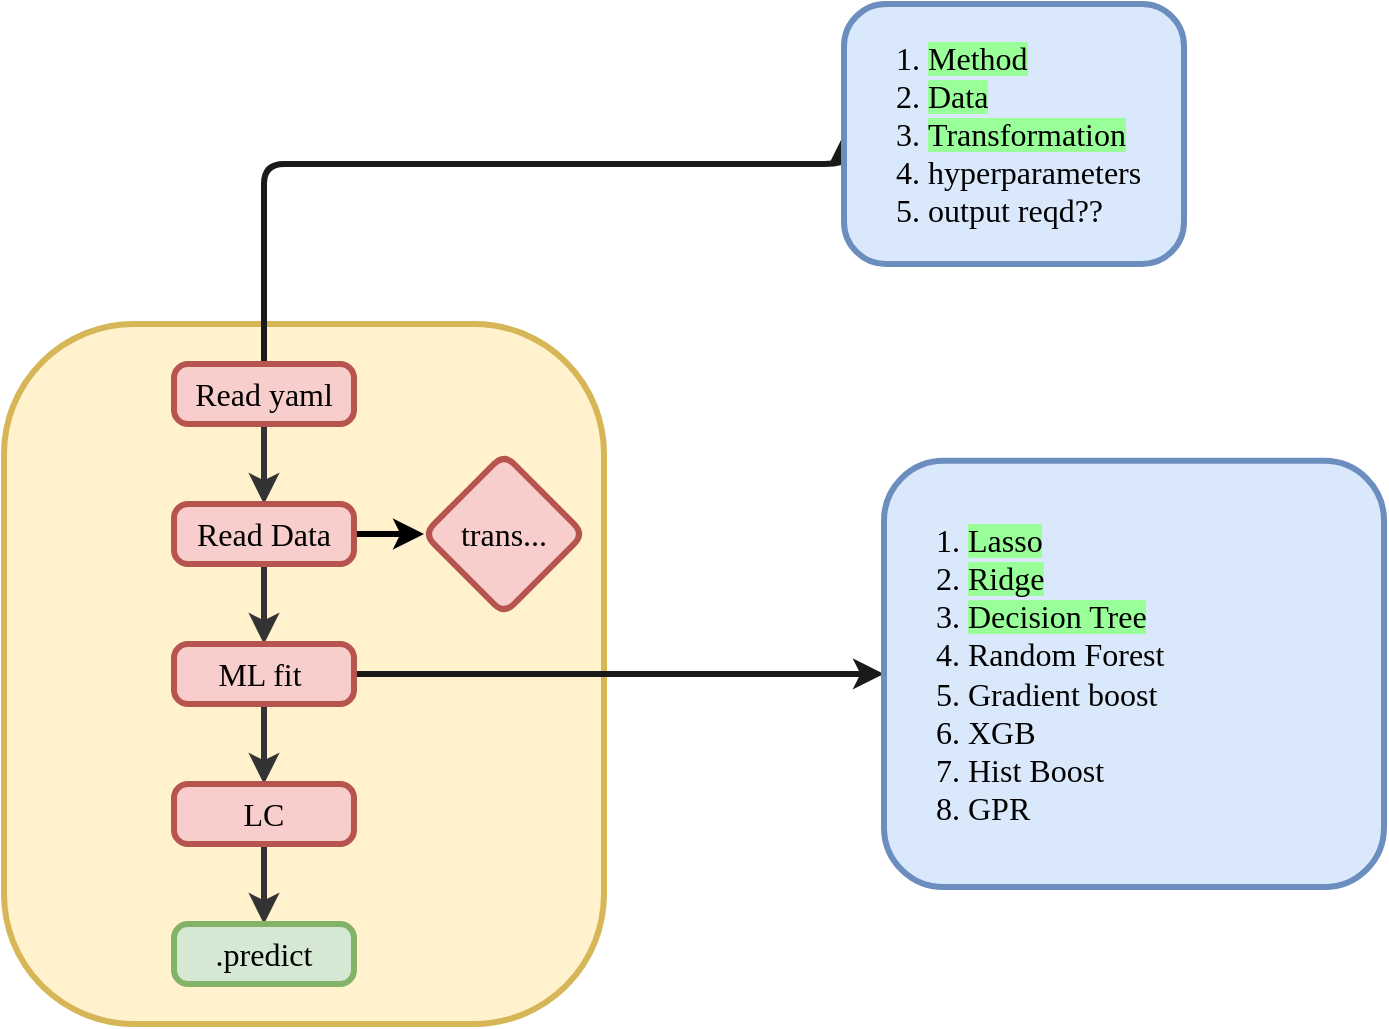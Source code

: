 <mxfile version="15.5.2" type="device" pages="2"><diagram id="2RdNve-qDO50nDFO9Cs2" name="Page-1"><mxGraphModel dx="1422" dy="762" grid="1" gridSize="10" guides="1" tooltips="1" connect="1" arrows="1" fold="1" page="1" pageScale="1" pageWidth="850" pageHeight="1100" math="0" shadow="0"><root><mxCell id="0"/><mxCell id="1" parent="0"/><mxCell id="HEcKylRqHDlCMjaJb88o-3" value="" style="rounded=1;whiteSpace=wrap;html=1;absoluteArcSize=1;arcSize=130;strokeWidth=3;fillColor=#fff2cc;strokeColor=#d6b656;fontFamily=Times New Roman;fontSize=16;fontColor=#000000;" parent="1" vertex="1"><mxGeometry x="190" y="200" width="300" height="350" as="geometry"/></mxCell><mxCell id="HEcKylRqHDlCMjaJb88o-6" style="edgeStyle=orthogonalEdgeStyle;orthogonalLoop=1;jettySize=auto;html=1;entryX=0;entryY=0.5;entryDx=0;entryDy=0;fontFamily=Times New Roman;fontSize=16;rounded=1;strokeWidth=3;fontColor=#000000;strokeColor=#1A1A1A;" parent="1" source="HEcKylRqHDlCMjaJb88o-4" target="HEcKylRqHDlCMjaJb88o-5" edge="1"><mxGeometry relative="1" as="geometry"><Array as="points"><mxPoint x="320" y="120"/></Array></mxGeometry></mxCell><mxCell id="HEcKylRqHDlCMjaJb88o-8" value="" style="edgeStyle=orthogonalEdgeStyle;rounded=1;orthogonalLoop=1;jettySize=auto;html=1;fontFamily=Times New Roman;fontSize=16;strokeWidth=3;fontColor=#000000;strokeColor=#333333;" parent="1" source="HEcKylRqHDlCMjaJb88o-4" target="HEcKylRqHDlCMjaJb88o-7" edge="1"><mxGeometry relative="1" as="geometry"/></mxCell><mxCell id="HEcKylRqHDlCMjaJb88o-4" value="Read yaml" style="rounded=1;whiteSpace=wrap;html=1;absoluteArcSize=1;arcSize=14;strokeWidth=3;fillColor=#f8cecc;strokeColor=#b85450;fontFamily=Times New Roman;fontSize=16;fontColor=#000000;" parent="1" vertex="1"><mxGeometry x="275" y="220" width="90" height="30" as="geometry"/></mxCell><mxCell id="HEcKylRqHDlCMjaJb88o-5" value="&lt;ol&gt;&lt;li&gt;&lt;span style=&quot;background-color: rgb(153 , 255 , 153)&quot;&gt;Method&lt;/span&gt;&lt;/li&gt;&lt;li&gt;&lt;span style=&quot;background-color: rgb(153 , 255 , 153)&quot;&gt;Data&lt;/span&gt;&lt;/li&gt;&lt;li&gt;&lt;span style=&quot;background-color: rgb(153 , 255 , 153)&quot;&gt;Transformation&lt;/span&gt;&lt;/li&gt;&lt;li&gt;hyperparameters&lt;/li&gt;&lt;li&gt;output reqd??&amp;nbsp;&lt;/li&gt;&lt;/ol&gt;" style="rounded=1;whiteSpace=wrap;html=1;absoluteArcSize=1;arcSize=42;strokeWidth=3;fontFamily=Times New Roman;fontSize=16;fillColor=#dae8fc;strokeColor=#6c8ebf;align=left;fontColor=#000000;" parent="1" vertex="1"><mxGeometry x="610" y="40" width="170" height="130" as="geometry"/></mxCell><mxCell id="HEcKylRqHDlCMjaJb88o-10" value="" style="edgeStyle=orthogonalEdgeStyle;rounded=1;orthogonalLoop=1;jettySize=auto;html=1;fontFamily=Times New Roman;fontSize=16;strokeWidth=3;fontColor=#000000;" parent="1" source="HEcKylRqHDlCMjaJb88o-7" target="HEcKylRqHDlCMjaJb88o-9" edge="1"><mxGeometry relative="1" as="geometry"/></mxCell><mxCell id="HEcKylRqHDlCMjaJb88o-12" value="" style="edgeStyle=orthogonalEdgeStyle;rounded=1;orthogonalLoop=1;jettySize=auto;html=1;fontFamily=Times New Roman;fontSize=16;strokeWidth=3;fontColor=#000000;strokeColor=#333333;" parent="1" source="HEcKylRqHDlCMjaJb88o-7" target="HEcKylRqHDlCMjaJb88o-11" edge="1"><mxGeometry relative="1" as="geometry"/></mxCell><mxCell id="HEcKylRqHDlCMjaJb88o-7" value="Read Data" style="rounded=1;whiteSpace=wrap;html=1;absoluteArcSize=1;arcSize=14;strokeWidth=3;fillColor=#f8cecc;strokeColor=#b85450;fontFamily=Times New Roman;fontSize=16;fontColor=#000000;" parent="1" vertex="1"><mxGeometry x="275" y="290" width="90" height="30" as="geometry"/></mxCell><mxCell id="HEcKylRqHDlCMjaJb88o-9" value="trans..." style="rhombus;whiteSpace=wrap;html=1;rounded=1;fontFamily=Times New Roman;fontSize=16;strokeColor=#b85450;strokeWidth=3;fillColor=#f8cecc;arcSize=14;fontColor=#000000;" parent="1" vertex="1"><mxGeometry x="400" y="265" width="80" height="80" as="geometry"/></mxCell><mxCell id="HEcKylRqHDlCMjaJb88o-14" value="" style="edgeStyle=orthogonalEdgeStyle;rounded=1;orthogonalLoop=1;jettySize=auto;html=1;fontFamily=Times New Roman;fontSize=16;strokeWidth=3;fontColor=#000000;strokeColor=#333333;" parent="1" source="HEcKylRqHDlCMjaJb88o-11" target="HEcKylRqHDlCMjaJb88o-13" edge="1"><mxGeometry relative="1" as="geometry"/></mxCell><mxCell id="HEcKylRqHDlCMjaJb88o-21" value="" style="edgeStyle=orthogonalEdgeStyle;rounded=1;orthogonalLoop=1;jettySize=auto;html=1;fontFamily=Times New Roman;fontSize=16;strokeWidth=3;fontColor=#000000;strokeColor=#1A1A1A;" parent="1" source="HEcKylRqHDlCMjaJb88o-11" target="HEcKylRqHDlCMjaJb88o-20" edge="1"><mxGeometry relative="1" as="geometry"/></mxCell><mxCell id="HEcKylRqHDlCMjaJb88o-11" value="ML fit&amp;nbsp;" style="rounded=1;whiteSpace=wrap;html=1;absoluteArcSize=1;arcSize=14;strokeWidth=3;fillColor=#f8cecc;strokeColor=#b85450;fontFamily=Times New Roman;fontSize=16;fontColor=#000000;" parent="1" vertex="1"><mxGeometry x="275" y="360" width="90" height="30" as="geometry"/></mxCell><mxCell id="HEcKylRqHDlCMjaJb88o-16" value="" style="edgeStyle=orthogonalEdgeStyle;rounded=1;orthogonalLoop=1;jettySize=auto;html=1;fontFamily=Times New Roman;fontSize=16;strokeWidth=3;fontColor=#000000;strokeColor=#333333;" parent="1" source="HEcKylRqHDlCMjaJb88o-13" target="HEcKylRqHDlCMjaJb88o-15" edge="1"><mxGeometry relative="1" as="geometry"/></mxCell><mxCell id="HEcKylRqHDlCMjaJb88o-13" value="LC" style="rounded=1;whiteSpace=wrap;html=1;absoluteArcSize=1;arcSize=14;strokeWidth=3;fillColor=#f8cecc;strokeColor=#b85450;fontFamily=Times New Roman;fontSize=16;fontColor=#000000;" parent="1" vertex="1"><mxGeometry x="275" y="430" width="90" height="30" as="geometry"/></mxCell><mxCell id="HEcKylRqHDlCMjaJb88o-15" value=".predict" style="rounded=1;whiteSpace=wrap;html=1;absoluteArcSize=1;arcSize=14;strokeWidth=3;fillColor=#d5e8d4;strokeColor=#82b366;fontFamily=Times New Roman;fontSize=16;fontColor=#000000;" parent="1" vertex="1"><mxGeometry x="275" y="500" width="90" height="30" as="geometry"/></mxCell><mxCell id="HEcKylRqHDlCMjaJb88o-20" value="&lt;ol&gt;&lt;li&gt;&lt;span style=&quot;background-color: rgb(153 , 255 , 153)&quot;&gt;Lasso&lt;/span&gt;&lt;/li&gt;&lt;li&gt;&lt;span style=&quot;background-color: rgb(153 , 255 , 153)&quot;&gt;Ridge&lt;/span&gt;&lt;/li&gt;&lt;li&gt;&lt;span style=&quot;background-color: rgb(153 , 255 , 153)&quot;&gt;Decision Tree&lt;/span&gt;&lt;/li&gt;&lt;li&gt;Random Forest&lt;/li&gt;&lt;li&gt;Gradient boost&lt;/li&gt;&lt;li&gt;XGB&lt;/li&gt;&lt;li&gt;Hist Boost&lt;/li&gt;&lt;li&gt;GPR&lt;/li&gt;&lt;/ol&gt;" style="whiteSpace=wrap;html=1;rounded=1;fontFamily=Times New Roman;fontSize=16;strokeColor=#6c8ebf;strokeWidth=3;fillColor=#dae8fc;arcSize=14;align=left;fontColor=#000000;" parent="1" vertex="1"><mxGeometry x="630" y="268.43" width="250" height="213.13" as="geometry"/></mxCell></root></mxGraphModel></diagram><diagram id="uq9HHvsdOjm0Rvx7Gx6Z" name="Page-2"><mxGraphModel dx="1422" dy="762" grid="1" gridSize="10" guides="1" tooltips="1" connect="1" arrows="1" fold="1" page="1" pageScale="1" pageWidth="850" pageHeight="1100" math="0" shadow="0"><root><mxCell id="7ESISihwWAHI12fFbdZq-0"/><mxCell id="7ESISihwWAHI12fFbdZq-1" parent="7ESISihwWAHI12fFbdZq-0"/><mxCell id="7ESISihwWAHI12fFbdZq-2" value="" style="rounded=1;whiteSpace=wrap;html=1;absoluteArcSize=1;arcSize=130;strokeWidth=3;fillColor=#fff2cc;strokeColor=#d6b656;fontFamily=Times New Roman;fontSize=16;fontColor=#000000;" parent="7ESISihwWAHI12fFbdZq-1" vertex="1"><mxGeometry x="180" y="200" width="300" height="350" as="geometry"/></mxCell><mxCell id="7ESISihwWAHI12fFbdZq-4" value="" style="edgeStyle=orthogonalEdgeStyle;rounded=1;orthogonalLoop=1;jettySize=auto;html=1;fontFamily=Times New Roman;fontSize=16;strokeWidth=3;fontColor=#000000;strokeColor=#000000;" parent="7ESISihwWAHI12fFbdZq-1" source="7ESISihwWAHI12fFbdZq-5" target="7ESISihwWAHI12fFbdZq-9" edge="1"><mxGeometry relative="1" as="geometry"/></mxCell><mxCell id="7ESISihwWAHI12fFbdZq-5" value="Read yaml" style="rounded=1;whiteSpace=wrap;html=1;absoluteArcSize=1;arcSize=14;strokeWidth=3;fillColor=#f8cecc;strokeColor=#b85450;fontFamily=Times New Roman;fontSize=16;fontColor=#000000;" parent="7ESISihwWAHI12fFbdZq-1" vertex="1"><mxGeometry x="275" y="220" width="90" height="30" as="geometry"/></mxCell><mxCell id="7ESISihwWAHI12fFbdZq-18" style="edgeStyle=orthogonalEdgeStyle;rounded=1;orthogonalLoop=1;jettySize=auto;html=1;entryX=0.473;entryY=-0.003;entryDx=0;entryDy=0;entryPerimeter=0;strokeColor=#000000;strokeWidth=3;" parent="7ESISihwWAHI12fFbdZq-1" source="7ESISihwWAHI12fFbdZq-6" target="7ESISihwWAHI12fFbdZq-2" edge="1"><mxGeometry relative="1" as="geometry"/></mxCell><mxCell id="7ESISihwWAHI12fFbdZq-6" value="&lt;span&gt;Method&lt;/span&gt;&lt;br&gt;&lt;span&gt;Data&lt;/span&gt;&lt;br&gt;&lt;span&gt;Transformation&lt;/span&gt;&lt;br&gt;&lt;span&gt;hyperparameters&lt;/span&gt;&lt;span&gt;&amp;nbsp;&lt;/span&gt;" style="rounded=1;whiteSpace=wrap;html=1;absoluteArcSize=1;arcSize=42;strokeWidth=3;fontFamily=Times New Roman;fontSize=16;fillColor=#dae8fc;strokeColor=#6c8ebf;align=center;fontColor=#000000;" parent="7ESISihwWAHI12fFbdZq-1" vertex="1"><mxGeometry x="610" y="48" width="130" height="130" as="geometry"/></mxCell><mxCell id="7ESISihwWAHI12fFbdZq-8" value="" style="edgeStyle=orthogonalEdgeStyle;rounded=1;orthogonalLoop=1;jettySize=auto;html=1;fontFamily=Times New Roman;fontSize=16;strokeWidth=3;fontColor=#000000;strokeColor=#000000;" parent="7ESISihwWAHI12fFbdZq-1" source="7ESISihwWAHI12fFbdZq-9" target="7ESISihwWAHI12fFbdZq-13" edge="1"><mxGeometry relative="1" as="geometry"/></mxCell><mxCell id="7ESISihwWAHI12fFbdZq-9" value="Read Data" style="rounded=1;whiteSpace=wrap;html=1;absoluteArcSize=1;arcSize=14;strokeWidth=3;fillColor=#f8cecc;strokeColor=#b85450;fontFamily=Times New Roman;fontSize=16;fontColor=#000000;" parent="7ESISihwWAHI12fFbdZq-1" vertex="1"><mxGeometry x="275" y="290" width="90" height="30" as="geometry"/></mxCell><mxCell id="7ESISihwWAHI12fFbdZq-11" value="" style="edgeStyle=orthogonalEdgeStyle;rounded=1;orthogonalLoop=1;jettySize=auto;html=1;fontFamily=Times New Roman;fontSize=16;strokeWidth=3;fontColor=#000000;strokeColor=#000000;" parent="7ESISihwWAHI12fFbdZq-1" source="7ESISihwWAHI12fFbdZq-13" target="7ESISihwWAHI12fFbdZq-15" edge="1"><mxGeometry relative="1" as="geometry"/></mxCell><mxCell id="7ESISihwWAHI12fFbdZq-12" value="" style="edgeStyle=orthogonalEdgeStyle;rounded=1;orthogonalLoop=1;jettySize=auto;html=1;fontFamily=Times New Roman;fontSize=16;strokeWidth=3;fontColor=#000000;strokeColor=#000000;" parent="7ESISihwWAHI12fFbdZq-1" source="7ESISihwWAHI12fFbdZq-13" target="7ESISihwWAHI12fFbdZq-17" edge="1"><mxGeometry relative="1" as="geometry"/></mxCell><mxCell id="7ESISihwWAHI12fFbdZq-13" value="Train model" style="rounded=1;whiteSpace=wrap;html=1;absoluteArcSize=1;arcSize=14;strokeWidth=3;fillColor=#f8cecc;strokeColor=#b85450;fontFamily=Times New Roman;fontSize=16;fontColor=#000000;" parent="7ESISihwWAHI12fFbdZq-1" vertex="1"><mxGeometry x="275" y="360" width="90" height="30" as="geometry"/></mxCell><mxCell id="7ESISihwWAHI12fFbdZq-14" value="" style="edgeStyle=orthogonalEdgeStyle;rounded=1;orthogonalLoop=1;jettySize=auto;html=1;fontFamily=Times New Roman;fontSize=16;strokeWidth=3;fontColor=#000000;strokeColor=#000000;" parent="7ESISihwWAHI12fFbdZq-1" source="7ESISihwWAHI12fFbdZq-15" target="7ESISihwWAHI12fFbdZq-16" edge="1"><mxGeometry relative="1" as="geometry"/></mxCell><mxCell id="7ESISihwWAHI12fFbdZq-15" value="learning curve" style="rounded=1;whiteSpace=wrap;html=1;absoluteArcSize=1;arcSize=14;strokeWidth=3;fillColor=#f8cecc;strokeColor=#b85450;fontFamily=Times New Roman;fontSize=16;fontColor=#000000;" parent="7ESISihwWAHI12fFbdZq-1" vertex="1"><mxGeometry x="247" y="430" width="145" height="30" as="geometry"/></mxCell><mxCell id="7ESISihwWAHI12fFbdZq-16" value=".predict" style="rounded=1;whiteSpace=wrap;html=1;absoluteArcSize=1;arcSize=14;strokeWidth=3;fillColor=#d5e8d4;strokeColor=#82b366;fontFamily=Times New Roman;fontSize=16;fontColor=#000000;" parent="7ESISihwWAHI12fFbdZq-1" vertex="1"><mxGeometry x="275" y="500" width="90" height="30" as="geometry"/></mxCell><mxCell id="7ESISihwWAHI12fFbdZq-17" value="&lt;span&gt;Lasso&lt;/span&gt;&lt;br&gt;&lt;span&gt;Ridge&lt;/span&gt;&lt;br&gt;&lt;span&gt;Decision Tree&lt;/span&gt;&lt;br&gt;&lt;span&gt;Random Forest&lt;/span&gt;&lt;br&gt;&lt;span&gt;Gradient boost&lt;/span&gt;&lt;br&gt;&lt;span&gt;XGB&lt;/span&gt;&lt;br&gt;&lt;span&gt;Hist Boost&lt;/span&gt;&lt;br&gt;&lt;span&gt;GPR&lt;/span&gt;" style="whiteSpace=wrap;html=1;rounded=1;fontFamily=Times New Roman;fontSize=16;strokeColor=#6c8ebf;strokeWidth=3;fillColor=#dae8fc;arcSize=14;align=center;fontColor=#000000;" parent="7ESISihwWAHI12fFbdZq-1" vertex="1"><mxGeometry x="630" y="294.22" width="160" height="161.56" as="geometry"/></mxCell><mxCell id="7ESISihwWAHI12fFbdZq-19" value="dynakit_ML.yaml" style="text;html=1;align=center;verticalAlign=middle;resizable=0;points=[];autosize=1;strokeColor=none;fontSize=13;fontStyle=1;fontFamily=Times New Roman;" parent="7ESISihwWAHI12fFbdZq-1" vertex="1"><mxGeometry x="615" y="28" width="120" height="20" as="geometry"/></mxCell></root></mxGraphModel></diagram></mxfile>